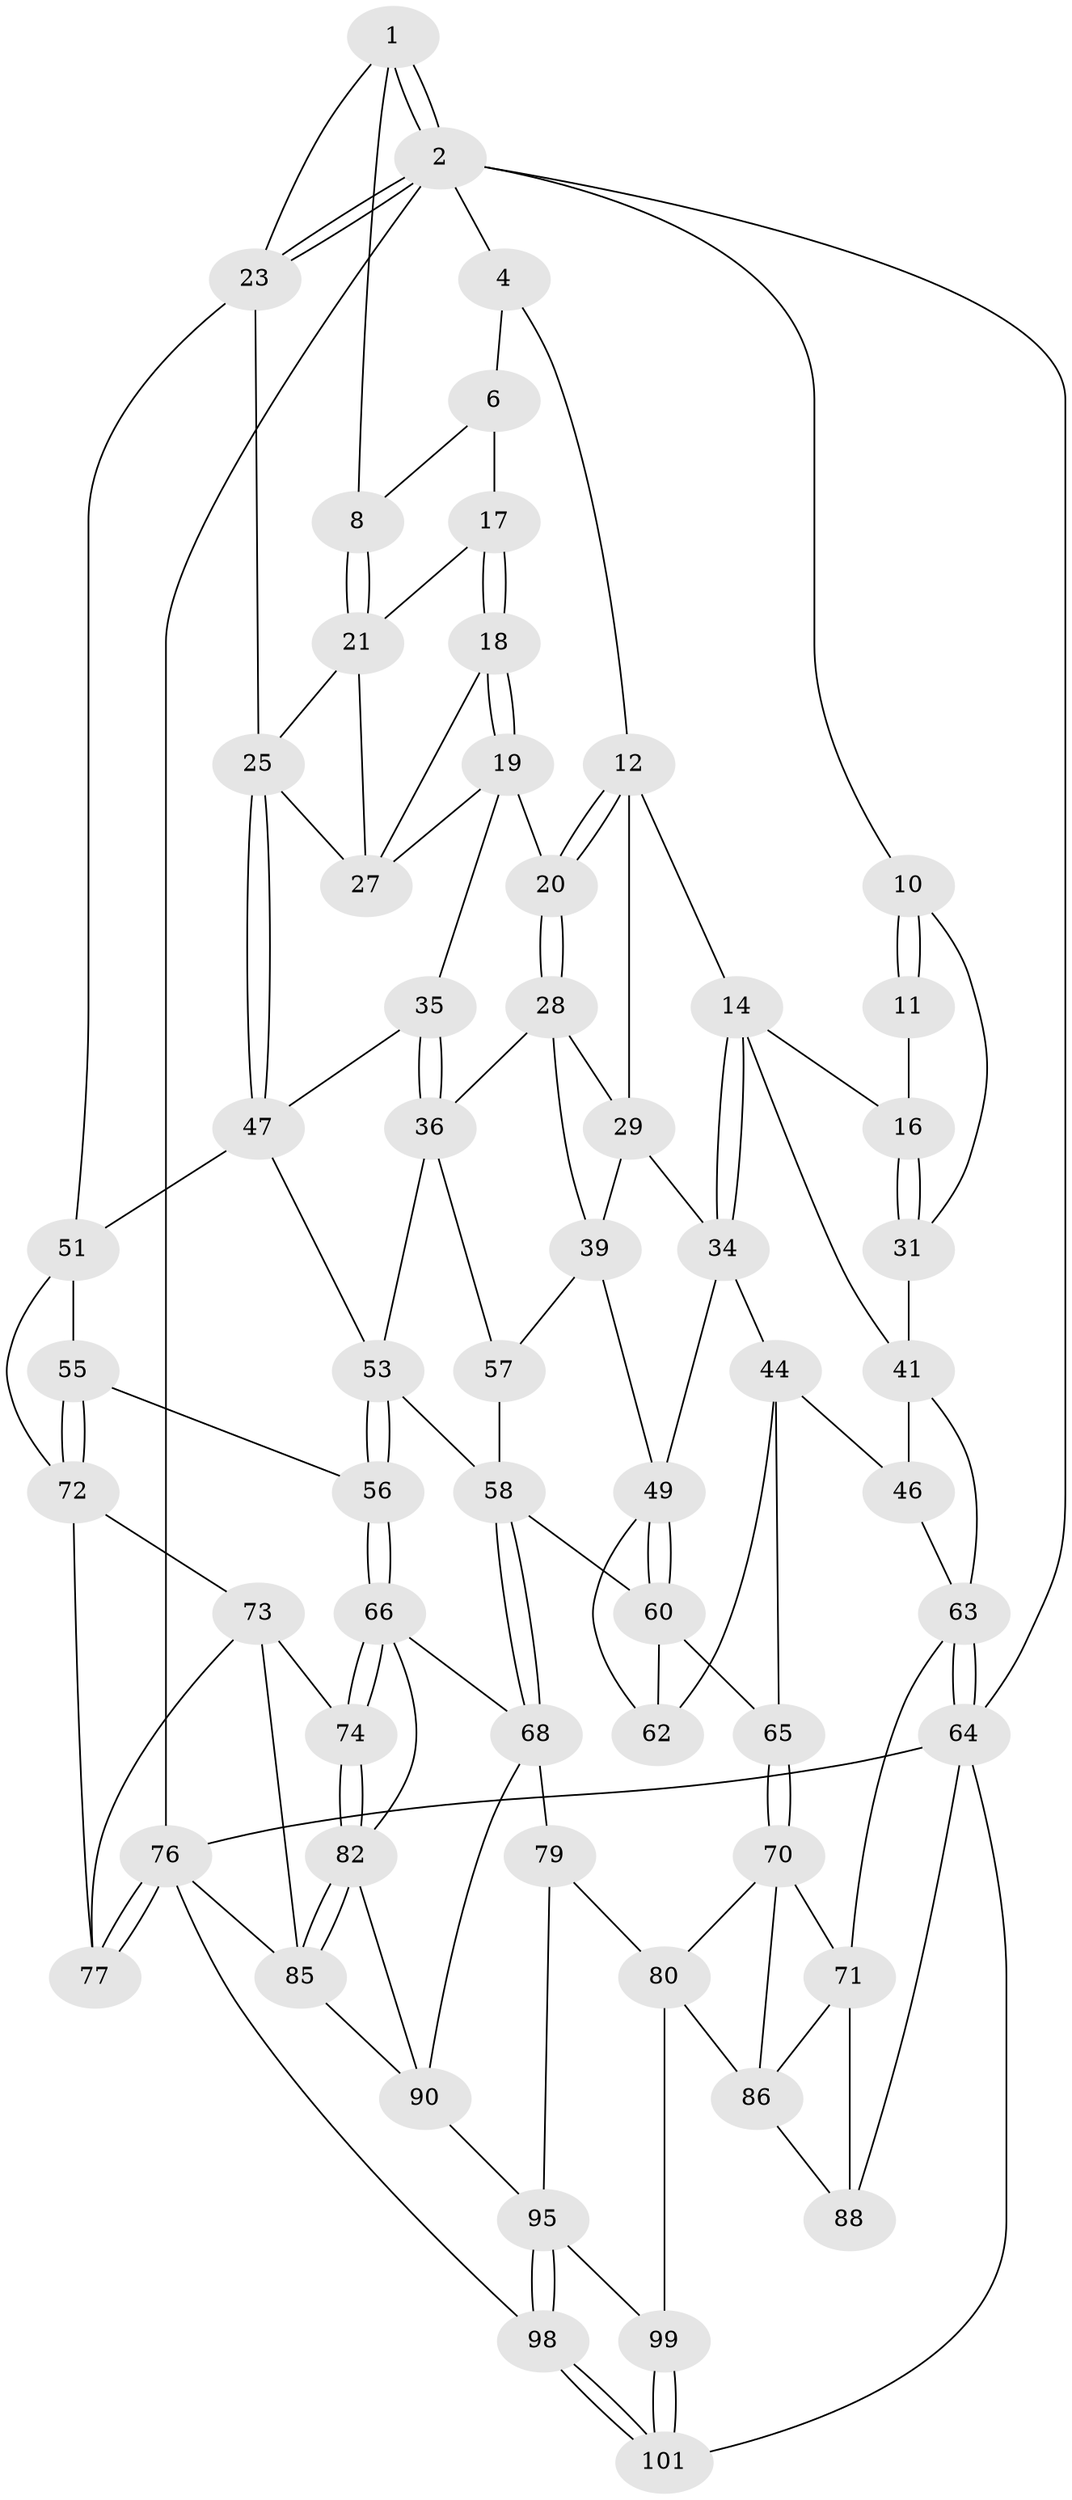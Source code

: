 // original degree distribution, {3: 0.029411764705882353, 6: 0.19607843137254902, 4: 0.19607843137254902, 5: 0.5784313725490197}
// Generated by graph-tools (version 1.1) at 2025/38/02/21/25 10:38:58]
// undirected, 61 vertices, 137 edges
graph export_dot {
graph [start="1"]
  node [color=gray90,style=filled];
  1 [pos="+1+0",super="+7"];
  2 [pos="+1+0",super="+3"];
  4 [pos="+0.2462061460744869+0",super="+5"];
  6 [pos="+0.6468381548364894+0",super="+9"];
  8 [pos="+0.8102954296002572+0.14086333404190302"];
  10 [pos="+0+0.029704636879872685"];
  11 [pos="+0.10192326627333677+0.06274208546377737"];
  12 [pos="+0.3619187119974534+0",super="+13"];
  14 [pos="+0.19236527263694492+0.24578283648037072",super="+15"];
  16 [pos="+0.08921457511953998+0.18158023578737156"];
  17 [pos="+0.6256206158065238+0.1283636923736525"];
  18 [pos="+0.548460146985373+0.22048149825099123"];
  19 [pos="+0.5260467051835218+0.2355798779376133",super="+32"];
  20 [pos="+0.48818483297163295+0.2328380085410079"];
  21 [pos="+0.7894975515628059+0.20022369369027213",super="+22"];
  23 [pos="+1+0.2038176550261597",super="+24"];
  25 [pos="+0.7994749497525996+0.3337057085761106",super="+26"];
  27 [pos="+0.6743467830935761+0.26140426919241777",super="+30"];
  28 [pos="+0.45813396798489514+0.2578345151676888",super="+38"];
  29 [pos="+0.4034755961321716+0.2576353605277647",super="+33"];
  31 [pos="+0+0.18774585932606563"];
  34 [pos="+0.2580924950243363+0.3225805861186797",super="+43"];
  35 [pos="+0.6047561024216817+0.36933082749323454"];
  36 [pos="+0.5871861173087108+0.41004719002819523",super="+37"];
  39 [pos="+0.37278433816859624+0.41294822461015024",super="+40"];
  41 [pos="+0.08447815663619107+0.34455679036692655",super="+42"];
  44 [pos="+0.1961082369932466+0.4743185817021625",super="+45"];
  46 [pos="+0.10133465762234399+0.4775504014608781"];
  47 [pos="+0.7958153402057127+0.3690824120325536",super="+48"];
  49 [pos="+0.36843122320627913+0.4230626544983227",super="+50"];
  51 [pos="+1+0.4163741753490395",super="+52"];
  53 [pos="+0.6589596685364651+0.5060301009068274",super="+54"];
  55 [pos="+0.8235071678697803+0.5627188335222696"];
  56 [pos="+0.7170407312348664+0.5679014211024077"];
  57 [pos="+0.49223681243904954+0.4227519993880189"];
  58 [pos="+0.49240844016801655+0.6093490479387137",super="+59"];
  60 [pos="+0.4466229460774276+0.5889310051377344",super="+61"];
  62 [pos="+0.31892773245158+0.48857073818328345"];
  63 [pos="+0+0.6154299399463844",super="+69"];
  64 [pos="+0+1",super="+89"];
  65 [pos="+0.2833878230020534+0.6433779032976609"];
  66 [pos="+0.6618094041190011+0.6550975951599313",super="+67"];
  68 [pos="+0.5488943768150305+0.7122719566321273",super="+78"];
  70 [pos="+0.26875873814938694+0.6691643360259475",super="+81"];
  71 [pos="+0+0.6088219394435516",super="+87"];
  72 [pos="+0.8705652031943792+0.6718410226345506",super="+75"];
  73 [pos="+0.8673829439471217+0.6805209255144146",super="+84"];
  74 [pos="+0.7574281575902824+0.7155734838932725"];
  76 [pos="+1+1",super="+97"];
  77 [pos="+1+1"];
  79 [pos="+0.5118375857811223+0.7958760921203833"];
  80 [pos="+0.4281705820066494+0.8225261466637935",super="+94"];
  82 [pos="+0.7318526180555445+0.767425318860208",super="+83"];
  85 [pos="+0.836050249099447+0.8153115422129311",super="+91"];
  86 [pos="+0.22623212083681407+0.7728917735050526",super="+93"];
  88 [pos="+0+1"];
  90 [pos="+0.6997029528790488+0.7988218889678173",super="+92"];
  95 [pos="+0.7061033820916855+0.8781018130193792",super="+96"];
  98 [pos="+0.7798322482035316+1"];
  99 [pos="+0.5704748059967929+0.9239395096995012",super="+100"];
  101 [pos="+0.6941490520627168+1",super="+102"];
  1 -- 2;
  1 -- 2;
  1 -- 8;
  1 -- 23;
  2 -- 23;
  2 -- 23;
  2 -- 76;
  2 -- 64;
  2 -- 10;
  2 -- 4;
  4 -- 12;
  4 -- 6;
  6 -- 8;
  6 -- 17;
  8 -- 21;
  8 -- 21;
  10 -- 11;
  10 -- 11;
  10 -- 31;
  11 -- 16;
  12 -- 20;
  12 -- 20;
  12 -- 29;
  12 -- 14;
  14 -- 34;
  14 -- 34;
  14 -- 16;
  14 -- 41;
  16 -- 31;
  16 -- 31;
  17 -- 18;
  17 -- 18;
  17 -- 21;
  18 -- 19;
  18 -- 19;
  18 -- 27;
  19 -- 20;
  19 -- 35;
  19 -- 27;
  20 -- 28;
  20 -- 28;
  21 -- 27;
  21 -- 25;
  23 -- 51;
  23 -- 25;
  25 -- 47;
  25 -- 47;
  25 -- 27;
  28 -- 29;
  28 -- 36;
  28 -- 39;
  29 -- 34;
  29 -- 39;
  31 -- 41;
  34 -- 49;
  34 -- 44;
  35 -- 36;
  35 -- 36;
  35 -- 47;
  36 -- 57;
  36 -- 53;
  39 -- 57;
  39 -- 49;
  41 -- 46;
  41 -- 63;
  44 -- 62;
  44 -- 65;
  44 -- 46;
  46 -- 63;
  47 -- 53;
  47 -- 51;
  49 -- 60;
  49 -- 60;
  49 -- 62;
  51 -- 72;
  51 -- 55;
  53 -- 56;
  53 -- 56;
  53 -- 58;
  55 -- 56;
  55 -- 72;
  55 -- 72;
  56 -- 66;
  56 -- 66;
  57 -- 58;
  58 -- 68;
  58 -- 68;
  58 -- 60;
  60 -- 65;
  60 -- 62;
  63 -- 64;
  63 -- 64;
  63 -- 71;
  64 -- 76;
  64 -- 88;
  64 -- 101;
  65 -- 70;
  65 -- 70;
  66 -- 74;
  66 -- 74;
  66 -- 68;
  66 -- 82;
  68 -- 90;
  68 -- 79;
  70 -- 71;
  70 -- 80;
  70 -- 86;
  71 -- 88;
  71 -- 86;
  72 -- 73;
  72 -- 77;
  73 -- 74;
  73 -- 85;
  73 -- 77;
  74 -- 82;
  74 -- 82;
  76 -- 77;
  76 -- 77;
  76 -- 98;
  76 -- 85;
  79 -- 80;
  79 -- 95;
  80 -- 86;
  80 -- 99;
  82 -- 85;
  82 -- 85;
  82 -- 90;
  85 -- 90;
  86 -- 88;
  90 -- 95;
  95 -- 98;
  95 -- 98;
  95 -- 99;
  98 -- 101;
  98 -- 101;
  99 -- 101 [weight=2];
  99 -- 101;
}
